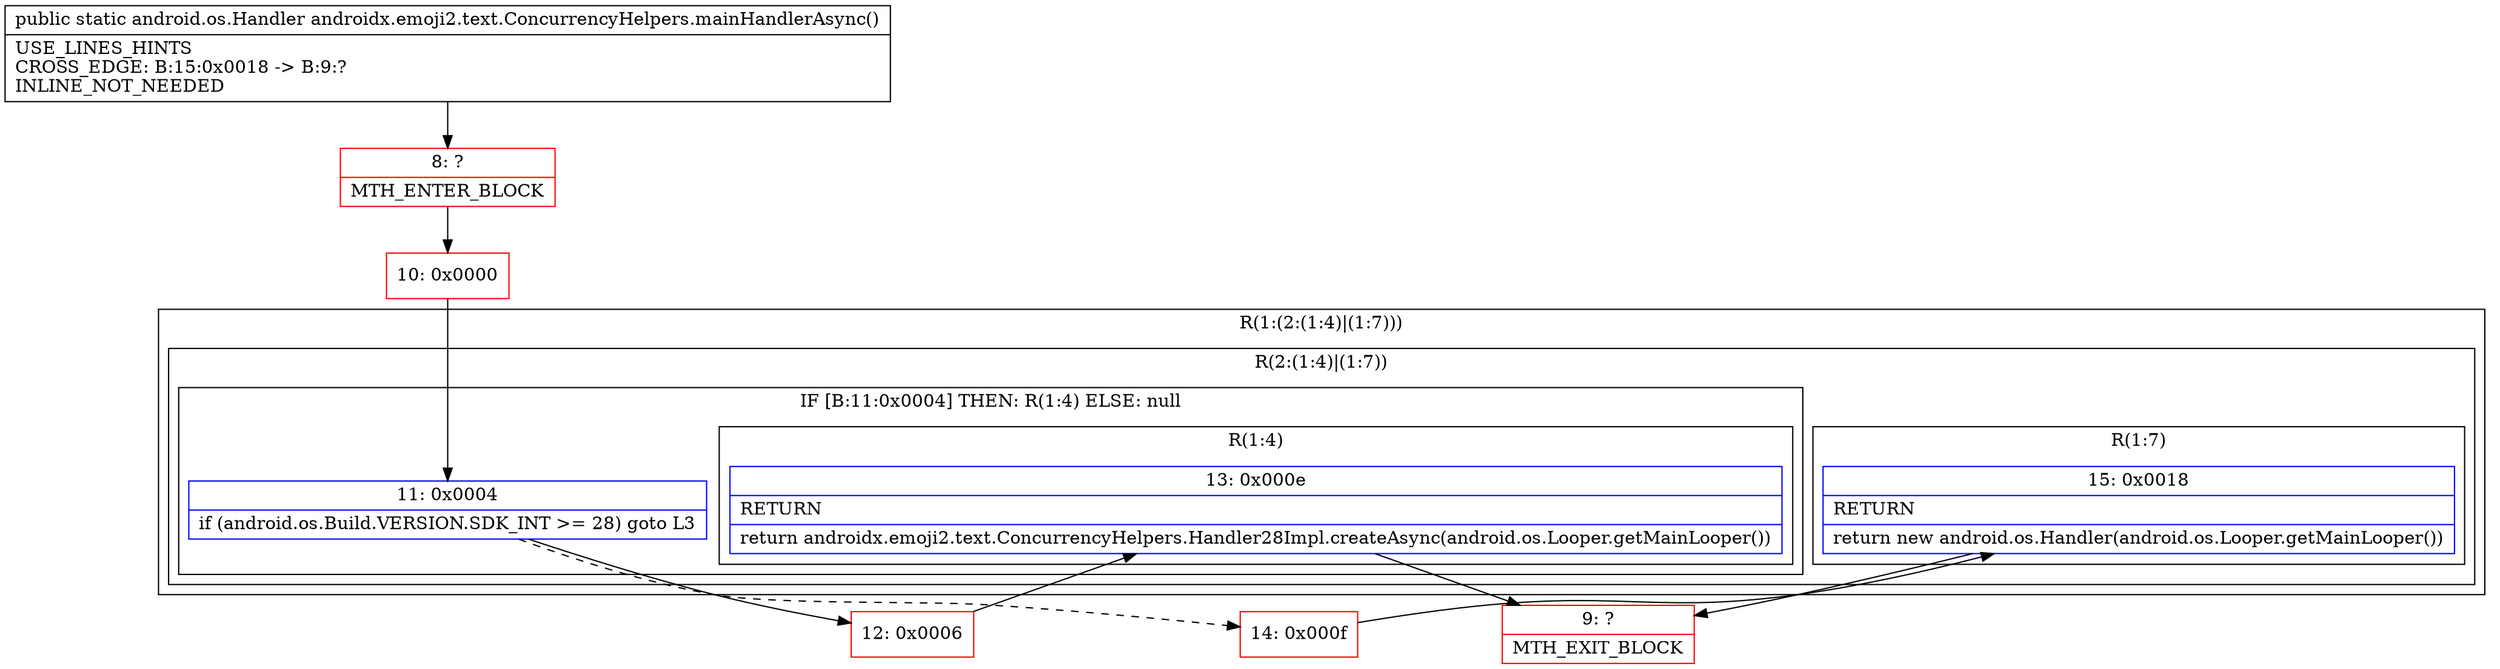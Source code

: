 digraph "CFG forandroidx.emoji2.text.ConcurrencyHelpers.mainHandlerAsync()Landroid\/os\/Handler;" {
subgraph cluster_Region_2032937081 {
label = "R(1:(2:(1:4)|(1:7)))";
node [shape=record,color=blue];
subgraph cluster_Region_837832532 {
label = "R(2:(1:4)|(1:7))";
node [shape=record,color=blue];
subgraph cluster_IfRegion_1935146290 {
label = "IF [B:11:0x0004] THEN: R(1:4) ELSE: null";
node [shape=record,color=blue];
Node_11 [shape=record,label="{11\:\ 0x0004|if (android.os.Build.VERSION.SDK_INT \>= 28) goto L3\l}"];
subgraph cluster_Region_1264274661 {
label = "R(1:4)";
node [shape=record,color=blue];
Node_13 [shape=record,label="{13\:\ 0x000e|RETURN\l|return androidx.emoji2.text.ConcurrencyHelpers.Handler28Impl.createAsync(android.os.Looper.getMainLooper())\l}"];
}
}
subgraph cluster_Region_1403832855 {
label = "R(1:7)";
node [shape=record,color=blue];
Node_15 [shape=record,label="{15\:\ 0x0018|RETURN\l|return new android.os.Handler(android.os.Looper.getMainLooper())\l}"];
}
}
}
Node_8 [shape=record,color=red,label="{8\:\ ?|MTH_ENTER_BLOCK\l}"];
Node_10 [shape=record,color=red,label="{10\:\ 0x0000}"];
Node_12 [shape=record,color=red,label="{12\:\ 0x0006}"];
Node_9 [shape=record,color=red,label="{9\:\ ?|MTH_EXIT_BLOCK\l}"];
Node_14 [shape=record,color=red,label="{14\:\ 0x000f}"];
MethodNode[shape=record,label="{public static android.os.Handler androidx.emoji2.text.ConcurrencyHelpers.mainHandlerAsync()  | USE_LINES_HINTS\lCROSS_EDGE: B:15:0x0018 \-\> B:9:?\lINLINE_NOT_NEEDED\l}"];
MethodNode -> Node_8;Node_11 -> Node_12;
Node_11 -> Node_14[style=dashed];
Node_13 -> Node_9;
Node_15 -> Node_9;
Node_8 -> Node_10;
Node_10 -> Node_11;
Node_12 -> Node_13;
Node_14 -> Node_15;
}

